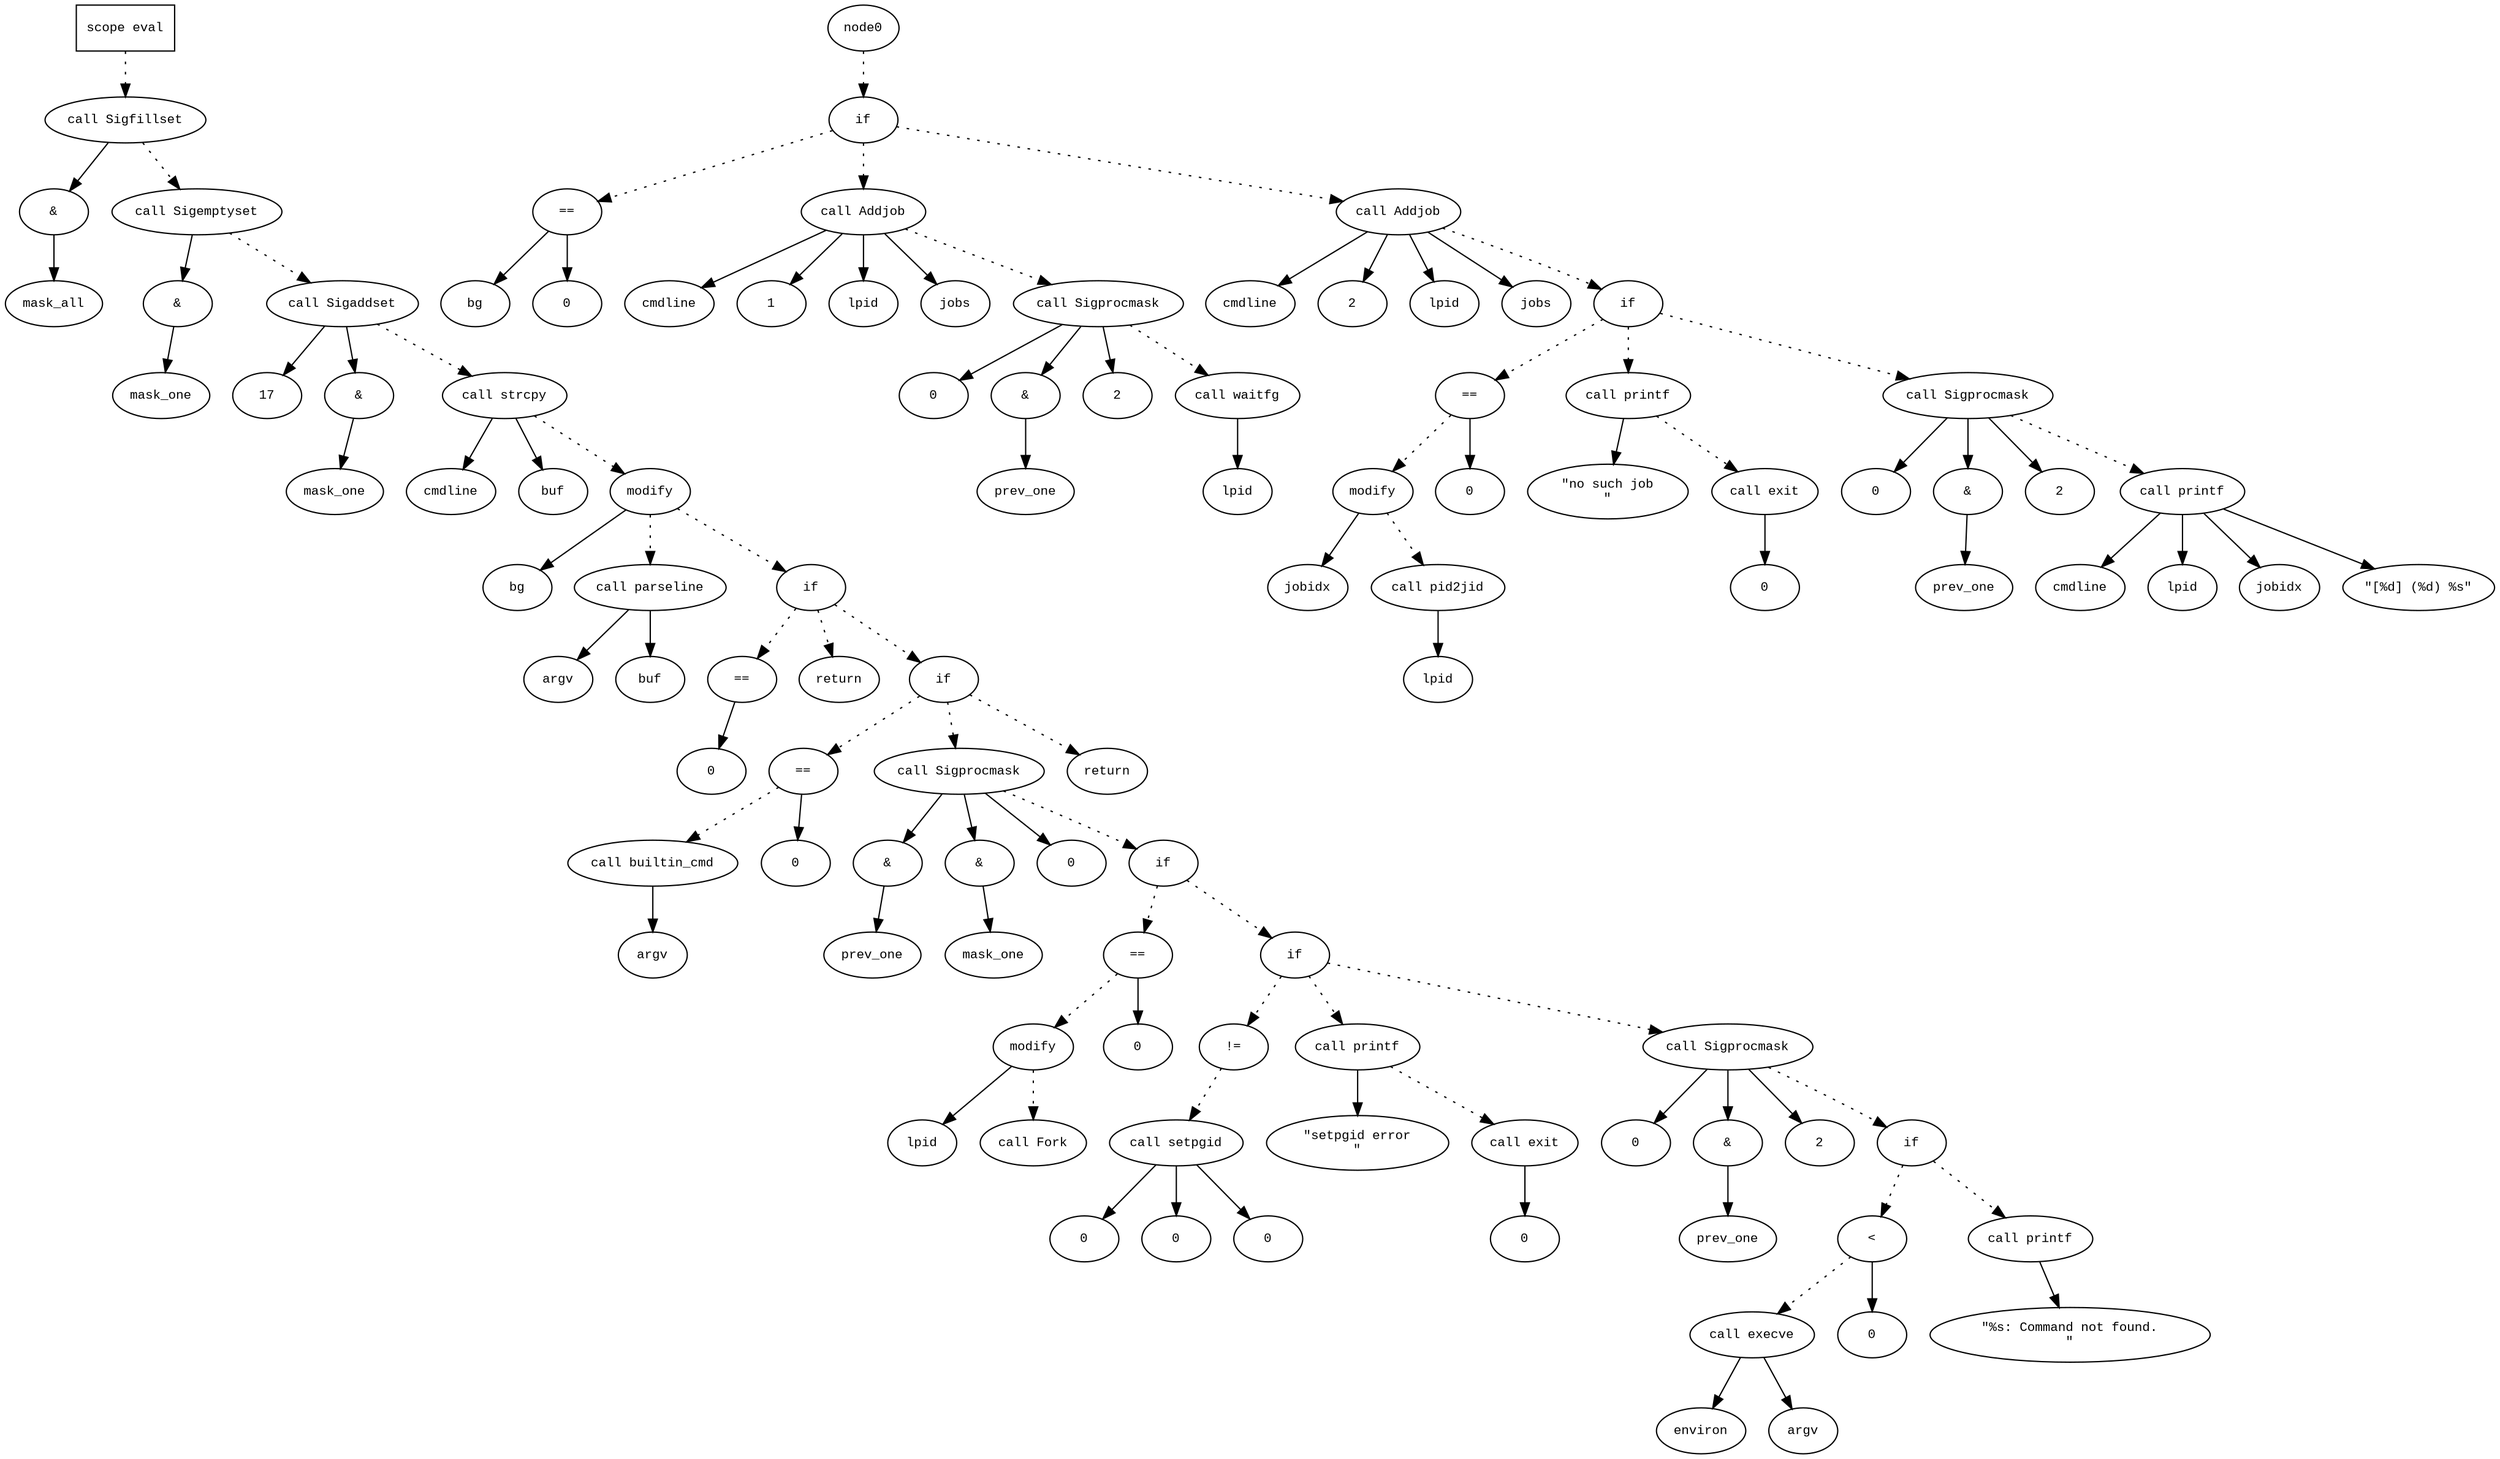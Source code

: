 digraph AST {
  graph [fontname="Times New Roman",fontsize=10];
  node  [fontname="Courier New",fontsize=10];
  edge  [fontname="Times New Roman",fontsize=10];

  node1 [label="scope eval",shape=box];
  node2 [label="call Sigfillset",shape=ellipse];
  node3 [label="&",shape=ellipse];
  node2 -> node3;
  node4 [label="mask_all",shape=ellipse];
  node3 -> node4;
  node1 -> node2 [style=dotted];
  node5 [label="call Sigemptyset",shape=ellipse];
  node6 [label="&",shape=ellipse];
  node5 -> node6;
  node7 [label="mask_one",shape=ellipse];
  node6 -> node7;
  node2 -> node5 [style=dotted];
  node8 [label="call Sigaddset",shape=ellipse];
  node9 [label="17",shape=ellipse];
  node8 -> node9;
  node10 [label="&",shape=ellipse];
  node8 -> node10;
  node11 [label="mask_one",shape=ellipse];
  node10 -> node11;
  node5 -> node8 [style=dotted];
  node12 [label="call strcpy",shape=ellipse];
  node13 [label="cmdline",shape=ellipse];
  node12 -> node13;
  node14 [label="buf",shape=ellipse];
  node12 -> node14;
  node8 -> node12 [style=dotted];
  node15 [label="modify",shape=ellipse];
  node16 [label="bg",shape=ellipse];
  node15 -> node16;
  node17 [label="call parseline",shape=ellipse];
  node18 [label="argv",shape=ellipse];
  node17 -> node18;
  node19 [label="buf",shape=ellipse];
  node17 -> node19;
  node15 -> node17 [style=dotted];
  node12 -> node15 [style=dotted];
  node20 [label="if",shape=ellipse];
  node15 -> node20 [style=dotted];
  node21 [label="==",shape=ellipse];
  node22 [label="0",shape=ellipse];
  node21 -> node22;
  node20 -> node21 [style=dotted];
  node23 [label="return",shape=ellipse];
  node20 -> node23 [style=dotted];
  node24 [label="if",shape=ellipse];
  node20 -> node24 [style=dotted];
  node25 [label="==",shape=ellipse];
  node26 [label="call builtin_cmd",shape=ellipse];
  node27 [label="argv",shape=ellipse];
  node26 -> node27;
  node25 -> node26 [style=dotted];
  node28 [label="0",shape=ellipse];
  node25 -> node28;
  node24 -> node25 [style=dotted];
  node29 [label="call Sigprocmask",shape=ellipse];
  node30 [label="&",shape=ellipse];
  node29 -> node30;
  node31 [label="prev_one",shape=ellipse];
  node30 -> node31;
  node32 [label="&",shape=ellipse];
  node29 -> node32;
  node33 [label="mask_one",shape=ellipse];
  node32 -> node33;
  node34 [label="0",shape=ellipse];
  node29 -> node34;
  node24 -> node29 [style=dotted];
  node35 [label="if",shape=ellipse];
  node29 -> node35 [style=dotted];
  node36 [label="==",shape=ellipse];
  node37 [label="modify",shape=ellipse];
  node38 [label="lpid",shape=ellipse];
  node37 -> node38;
  node39 [label="call Fork",shape=ellipse];
  node37 -> node39 [style=dotted];
  node36 -> node37 [style=dotted];
  node40 [label="0",shape=ellipse];
  node36 -> node40;
  node35 -> node36 [style=dotted];
  node41 [label="if",shape=ellipse];
  node35 -> node41 [style=dotted];
  node42 [label="!=",shape=ellipse];
  node43 [label="call setpgid",shape=ellipse];
  node44 [label="0",shape=ellipse];
  node43 -> node44;
  node45 [label="0",shape=ellipse];
  node43 -> node45;
  node42 -> node43 [style=dotted];
  node46 [label="0",shape=ellipse];
  node43 -> node46;
  node41 -> node42 [style=dotted];
  node47 [label="call printf",shape=ellipse];
  node48 [label="\"setpgid error
\"",shape=ellipse];
  node47 -> node48;
  node41 -> node47 [style=dotted];
  node49 [label="call exit",shape=ellipse];
  node50 [label="0",shape=ellipse];
  node49 -> node50;
  node47 -> node49 [style=dotted];
  node51 [label="call Sigprocmask",shape=ellipse];
  node52 [label="0",shape=ellipse];
  node51 -> node52;
  node53 [label="&",shape=ellipse];
  node51 -> node53;
  node54 [label="prev_one",shape=ellipse];
  node53 -> node54;
  node55 [label="2",shape=ellipse];
  node51 -> node55;
  node41 -> node51 [style=dotted];
  node56 [label="if",shape=ellipse];
  node51 -> node56 [style=dotted];
  node57 [label="<",shape=ellipse];
  node58 [label="call execve",shape=ellipse];
  node59 [label="environ",shape=ellipse];
  node58 -> node59;
  node60 [label="argv",shape=ellipse];
  node58 -> node60;
  node57 -> node58 [style=dotted];
  node61 [label="0",shape=ellipse];
  node57 -> node61;
  node56 -> node57 [style=dotted];
  node62 [label="call printf",shape=ellipse];
  node63 [label="\"%s: Command not found.
\"",shape=ellipse];
  node62 -> node63;
  node56 -> node62 [style=dotted];
  node64 [label="if",shape=ellipse];
  node0 -> node64 [style=dotted];
  node65 [label="==",shape=ellipse];
  node66 [label="bg",shape=ellipse];
  node65 -> node66;
  node67 [label="0",shape=ellipse];
  node65 -> node67;
  node64 -> node65 [style=dotted];
  node68 [label="call Addjob",shape=ellipse];
  node69 [label="cmdline",shape=ellipse];
  node68 -> node69;
  node70 [label="1",shape=ellipse];
  node68 -> node70;
  node71 [label="lpid",shape=ellipse];
  node68 -> node71;
  node72 [label="jobs",shape=ellipse];
  node68 -> node72;
  node64 -> node68 [style=dotted];
  node73 [label="call Sigprocmask",shape=ellipse];
  node74 [label="0",shape=ellipse];
  node73 -> node74;
  node75 [label="&",shape=ellipse];
  node73 -> node75;
  node76 [label="prev_one",shape=ellipse];
  node75 -> node76;
  node77 [label="2",shape=ellipse];
  node73 -> node77;
  node68 -> node73 [style=dotted];
  node78 [label="call waitfg",shape=ellipse];
  node79 [label="lpid",shape=ellipse];
  node78 -> node79;
  node73 -> node78 [style=dotted];
  node80 [label="call Addjob",shape=ellipse];
  node81 [label="cmdline",shape=ellipse];
  node80 -> node81;
  node82 [label="2",shape=ellipse];
  node80 -> node82;
  node83 [label="lpid",shape=ellipse];
  node80 -> node83;
  node84 [label="jobs",shape=ellipse];
  node80 -> node84;
  node64 -> node80 [style=dotted];
  node85 [label="if",shape=ellipse];
  node80 -> node85 [style=dotted];
  node86 [label="==",shape=ellipse];
  node87 [label="modify",shape=ellipse];
  node88 [label="jobidx",shape=ellipse];
  node87 -> node88;
  node89 [label="call pid2jid",shape=ellipse];
  node90 [label="lpid",shape=ellipse];
  node89 -> node90;
  node87 -> node89 [style=dotted];
  node86 -> node87 [style=dotted];
  node91 [label="0",shape=ellipse];
  node86 -> node91;
  node85 -> node86 [style=dotted];
  node92 [label="call printf",shape=ellipse];
  node93 [label="\"no such job
\"",shape=ellipse];
  node92 -> node93;
  node85 -> node92 [style=dotted];
  node94 [label="call exit",shape=ellipse];
  node95 [label="0",shape=ellipse];
  node94 -> node95;
  node92 -> node94 [style=dotted];
  node96 [label="call Sigprocmask",shape=ellipse];
  node97 [label="0",shape=ellipse];
  node96 -> node97;
  node98 [label="&",shape=ellipse];
  node96 -> node98;
  node99 [label="prev_one",shape=ellipse];
  node98 -> node99;
  node100 [label="2",shape=ellipse];
  node96 -> node100;
  node85 -> node96 [style=dotted];
  node101 [label="call printf",shape=ellipse];
  node102 [label="cmdline",shape=ellipse];
  node101 -> node102;
  node103 [label="lpid",shape=ellipse];
  node101 -> node103;
  node104 [label="jobidx",shape=ellipse];
  node101 -> node104;
  node105 [label="\"[%d] (%d) %s\"",shape=ellipse];
  node101 -> node105;
  node96 -> node101 [style=dotted];
  node106 [label="return",shape=ellipse];
  node24 -> node106 [style=dotted];
} 